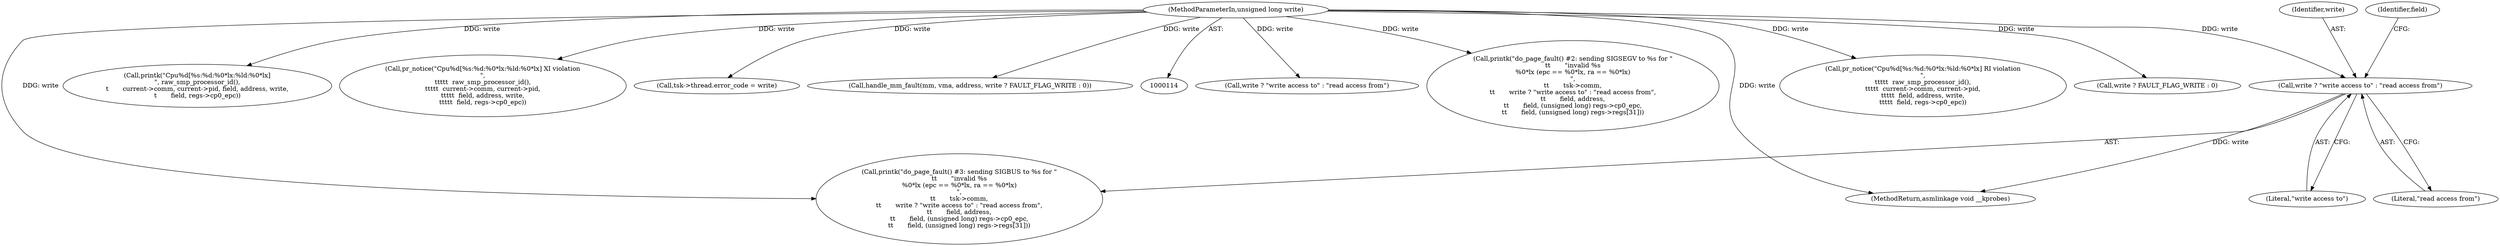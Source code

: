 digraph "0_linux_a8b0ca17b80e92faab46ee7179ba9e99ccb61233_14@API" {
"1000516" [label="(Call,write ? \"write access to\" : \"read access from\")"];
"1000116" [label="(MethodParameterIn,unsigned long write)"];
"1000659" [label="(MethodReturn,asmlinkage void __kprobes)"];
"1000430" [label="(Call,write ? \"write access to\" : \"read access from\")"];
"1000425" [label="(Call,printk(\"do_page_fault() #2: sending SIGSEGV to %s for \"\n\t\t       \"invalid %s\n%0*lx (epc == %0*lx, ra == %0*lx)\n\",\n\t\t       tsk->comm,\n\t\t       write ? \"write access to\" : \"read access from\",\n\t\t       field, address,\n\t\t       field, (unsigned long) regs->cp0_epc,\n\t\t       field, (unsigned long) regs->regs[31]))"];
"1000302" [label="(Call,pr_notice(\"Cpu%d[%s:%d:%0*lx:%ld:%0*lx] RI violation\n\",\n\t\t\t\t\t  raw_smp_processor_id(),\n\t\t\t\t\t  current->comm, current->pid,\n\t\t\t\t\t  field, address, write,\n\t\t\t\t\t  field, regs->cp0_epc))"];
"1000339" [label="(Call,write ? FAULT_FLAG_WRITE : 0)"];
"1000520" [label="(Identifier,field)"];
"1000517" [label="(Identifier,write)"];
"1000518" [label="(Literal,\"write access to\")"];
"1000519" [label="(Literal,\"read access from\")"];
"1000511" [label="(Call,printk(\"do_page_fault() #3: sending SIGBUS to %s for \"\n\t\t       \"invalid %s\n%0*lx (epc == %0*lx, ra == %0*lx)\n\",\n\t\t       tsk->comm,\n\t\t       write ? \"write access to\" : \"read access from\",\n\t\t       field, address,\n\t\t       field, (unsigned long) regs->cp0_epc,\n\t\t       field, (unsigned long) regs->regs[31]))"];
"1000116" [label="(MethodParameterIn,unsigned long write)"];
"1000142" [label="(Call,printk(\"Cpu%d[%s:%d:%0*lx:%ld:%0*lx]\n\", raw_smp_processor_id(),\n\t       current->comm, current->pid, field, address, write,\n\t       field, regs->cp0_epc))"];
"1000277" [label="(Call,pr_notice(\"Cpu%d[%s:%d:%0*lx:%ld:%0*lx] XI violation\n\",\n\t\t\t\t\t  raw_smp_processor_id(),\n\t\t\t\t\t  current->comm, current->pid,\n\t\t\t\t\t  field, address, write,\n\t\t\t\t\t  field, regs->cp0_epc))"];
"1000418" [label="(Call,tsk->thread.error_code = write)"];
"1000516" [label="(Call,write ? \"write access to\" : \"read access from\")"];
"1000335" [label="(Call,handle_mm_fault(mm, vma, address, write ? FAULT_FLAG_WRITE : 0))"];
"1000516" -> "1000511"  [label="AST: "];
"1000516" -> "1000518"  [label="CFG: "];
"1000516" -> "1000519"  [label="CFG: "];
"1000517" -> "1000516"  [label="AST: "];
"1000518" -> "1000516"  [label="AST: "];
"1000519" -> "1000516"  [label="AST: "];
"1000520" -> "1000516"  [label="CFG: "];
"1000516" -> "1000659"  [label="DDG: write"];
"1000116" -> "1000516"  [label="DDG: write"];
"1000116" -> "1000114"  [label="AST: "];
"1000116" -> "1000659"  [label="DDG: write"];
"1000116" -> "1000142"  [label="DDG: write"];
"1000116" -> "1000277"  [label="DDG: write"];
"1000116" -> "1000302"  [label="DDG: write"];
"1000116" -> "1000335"  [label="DDG: write"];
"1000116" -> "1000339"  [label="DDG: write"];
"1000116" -> "1000418"  [label="DDG: write"];
"1000116" -> "1000425"  [label="DDG: write"];
"1000116" -> "1000430"  [label="DDG: write"];
"1000116" -> "1000511"  [label="DDG: write"];
}
